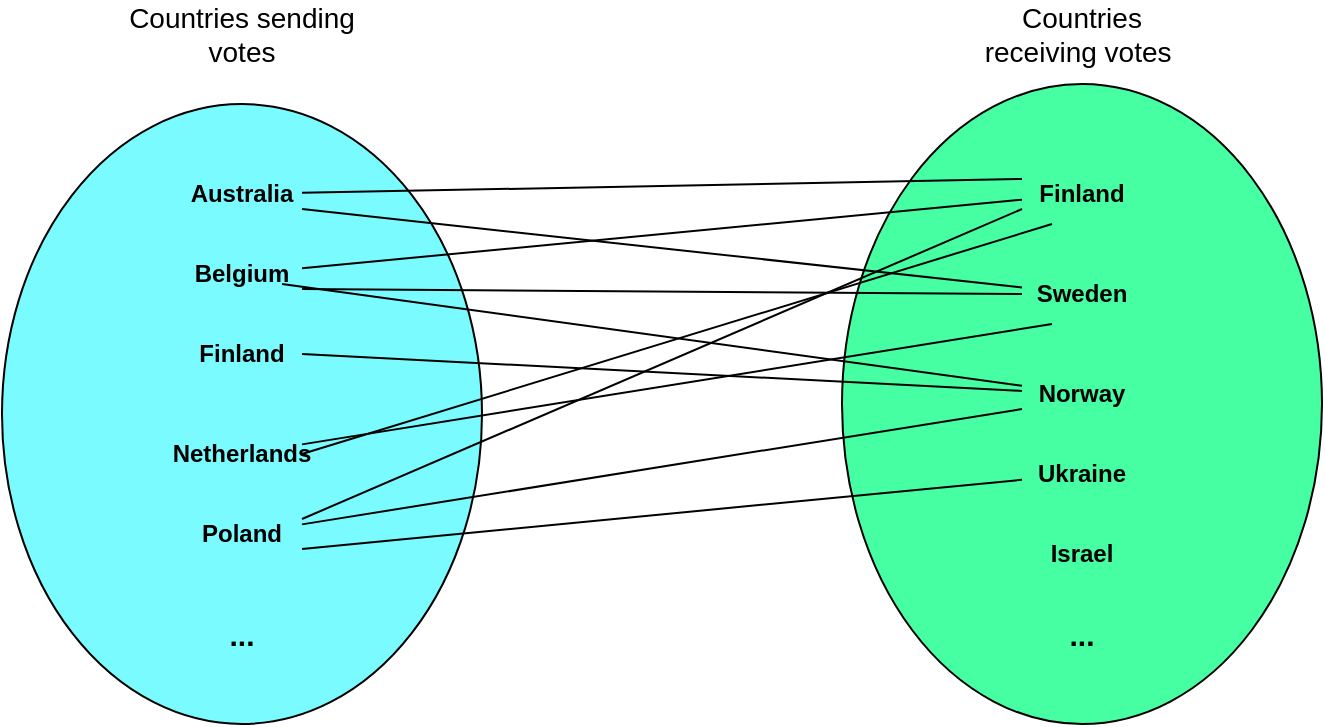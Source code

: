 <mxfile version="22.1.5" type="device">
  <diagram name="Page-1" id="zIek61t_PiKrXnp5FhXO">
    <mxGraphModel dx="1050" dy="574" grid="1" gridSize="10" guides="1" tooltips="1" connect="1" arrows="1" fold="1" page="1" pageScale="1" pageWidth="850" pageHeight="1100" math="0" shadow="0">
      <root>
        <mxCell id="0" />
        <mxCell id="1" parent="0" />
        <mxCell id="ZrUCfyfzE2wd2yAuxdrj-1" value="" style="ellipse;whiteSpace=wrap;html=1;direction=south;fillColor=#7AFBFF;" vertex="1" parent="1">
          <mxGeometry x="90" y="120" width="240" height="310" as="geometry" />
        </mxCell>
        <mxCell id="ZrUCfyfzE2wd2yAuxdrj-2" value="" style="ellipse;whiteSpace=wrap;html=1;direction=south;fillColor=#45FFA2;" vertex="1" parent="1">
          <mxGeometry x="510" y="110" width="240" height="320" as="geometry" />
        </mxCell>
        <mxCell id="ZrUCfyfzE2wd2yAuxdrj-3" value="&lt;font style=&quot;font-size: 14px;&quot;&gt;Countries sending votes&lt;/font&gt;" style="text;html=1;strokeColor=none;fillColor=none;align=center;verticalAlign=middle;whiteSpace=wrap;rounded=0;" vertex="1" parent="1">
          <mxGeometry x="150" y="70" width="120" height="30" as="geometry" />
        </mxCell>
        <mxCell id="ZrUCfyfzE2wd2yAuxdrj-4" value="&lt;font style=&quot;font-size: 14px;&quot;&gt;Countries receiving votes&amp;nbsp;&lt;/font&gt;" style="text;html=1;strokeColor=none;fillColor=none;align=center;verticalAlign=middle;whiteSpace=wrap;rounded=0;" vertex="1" parent="1">
          <mxGeometry x="580" y="70" width="100" height="30" as="geometry" />
        </mxCell>
        <mxCell id="ZrUCfyfzE2wd2yAuxdrj-5" value="&lt;b&gt;Finland&lt;/b&gt;" style="text;html=1;strokeColor=none;fillColor=none;align=center;verticalAlign=middle;whiteSpace=wrap;rounded=0;" vertex="1" parent="1">
          <mxGeometry x="600" y="150" width="60" height="30" as="geometry" />
        </mxCell>
        <mxCell id="ZrUCfyfzE2wd2yAuxdrj-6" value="&lt;b&gt;Sweden&lt;/b&gt;" style="text;html=1;strokeColor=none;fillColor=none;align=center;verticalAlign=middle;whiteSpace=wrap;rounded=0;" vertex="1" parent="1">
          <mxGeometry x="600" y="200" width="60" height="30" as="geometry" />
        </mxCell>
        <mxCell id="ZrUCfyfzE2wd2yAuxdrj-7" value="&lt;b&gt;Norway&lt;/b&gt;" style="text;html=1;strokeColor=none;fillColor=none;align=center;verticalAlign=middle;whiteSpace=wrap;rounded=0;" vertex="1" parent="1">
          <mxGeometry x="600" y="250" width="60" height="30" as="geometry" />
        </mxCell>
        <mxCell id="ZrUCfyfzE2wd2yAuxdrj-8" value="&lt;b&gt;Ukraine&lt;/b&gt;" style="text;html=1;strokeColor=none;fillColor=none;align=center;verticalAlign=middle;whiteSpace=wrap;rounded=0;" vertex="1" parent="1">
          <mxGeometry x="600" y="290" width="60" height="30" as="geometry" />
        </mxCell>
        <mxCell id="ZrUCfyfzE2wd2yAuxdrj-9" value="&lt;b&gt;Israel&lt;/b&gt;" style="text;html=1;strokeColor=none;fillColor=none;align=center;verticalAlign=middle;whiteSpace=wrap;rounded=0;" vertex="1" parent="1">
          <mxGeometry x="600" y="330" width="60" height="30" as="geometry" />
        </mxCell>
        <mxCell id="ZrUCfyfzE2wd2yAuxdrj-11" value="&lt;font style=&quot;font-size: 15px;&quot;&gt;&lt;b&gt;...&lt;/b&gt;&lt;/font&gt;" style="text;html=1;strokeColor=none;fillColor=none;align=center;verticalAlign=middle;whiteSpace=wrap;rounded=0;" vertex="1" parent="1">
          <mxGeometry x="600" y="370" width="60" height="30" as="geometry" />
        </mxCell>
        <mxCell id="ZrUCfyfzE2wd2yAuxdrj-14" value="&lt;b&gt;Australia&lt;/b&gt;" style="text;html=1;strokeColor=none;fillColor=none;align=center;verticalAlign=middle;whiteSpace=wrap;rounded=0;" vertex="1" parent="1">
          <mxGeometry x="180" y="150" width="60" height="30" as="geometry" />
        </mxCell>
        <mxCell id="ZrUCfyfzE2wd2yAuxdrj-15" value="&lt;b&gt;Belgium&lt;/b&gt;" style="text;html=1;strokeColor=none;fillColor=none;align=center;verticalAlign=middle;whiteSpace=wrap;rounded=0;" vertex="1" parent="1">
          <mxGeometry x="180" y="190" width="60" height="30" as="geometry" />
        </mxCell>
        <mxCell id="ZrUCfyfzE2wd2yAuxdrj-16" value="&lt;b&gt;Finland&lt;/b&gt;" style="text;html=1;strokeColor=none;fillColor=none;align=center;verticalAlign=middle;whiteSpace=wrap;rounded=0;" vertex="1" parent="1">
          <mxGeometry x="180" y="230" width="60" height="30" as="geometry" />
        </mxCell>
        <mxCell id="ZrUCfyfzE2wd2yAuxdrj-17" value="&lt;b&gt;Netherlands&lt;/b&gt;" style="text;html=1;strokeColor=none;fillColor=none;align=center;verticalAlign=middle;whiteSpace=wrap;rounded=0;" vertex="1" parent="1">
          <mxGeometry x="180" y="280" width="60" height="30" as="geometry" />
        </mxCell>
        <mxCell id="ZrUCfyfzE2wd2yAuxdrj-18" value="&lt;b&gt;Poland&lt;/b&gt;" style="text;html=1;strokeColor=none;fillColor=none;align=center;verticalAlign=middle;whiteSpace=wrap;rounded=0;" vertex="1" parent="1">
          <mxGeometry x="180" y="320" width="60" height="30" as="geometry" />
        </mxCell>
        <mxCell id="ZrUCfyfzE2wd2yAuxdrj-20" value="&lt;font style=&quot;font-size: 15px;&quot;&gt;&lt;b&gt;...&lt;/b&gt;&lt;/font&gt;" style="text;html=1;strokeColor=none;fillColor=none;align=center;verticalAlign=middle;whiteSpace=wrap;rounded=0;" vertex="1" parent="1">
          <mxGeometry x="180" y="370" width="60" height="30" as="geometry" />
        </mxCell>
        <mxCell id="ZrUCfyfzE2wd2yAuxdrj-21" value="" style="endArrow=none;html=1;rounded=0;entryX=0;entryY=0.25;entryDx=0;entryDy=0;" edge="1" parent="1" source="ZrUCfyfzE2wd2yAuxdrj-14" target="ZrUCfyfzE2wd2yAuxdrj-5">
          <mxGeometry width="50" height="50" relative="1" as="geometry">
            <mxPoint x="250" y="160" as="sourcePoint" />
            <mxPoint x="300" y="110" as="targetPoint" />
          </mxGeometry>
        </mxCell>
        <mxCell id="ZrUCfyfzE2wd2yAuxdrj-22" value="" style="endArrow=none;html=1;rounded=0;exitX=1;exitY=0.75;exitDx=0;exitDy=0;" edge="1" parent="1" source="ZrUCfyfzE2wd2yAuxdrj-14" target="ZrUCfyfzE2wd2yAuxdrj-6">
          <mxGeometry width="50" height="50" relative="1" as="geometry">
            <mxPoint x="350" y="350" as="sourcePoint" />
            <mxPoint x="400" y="300" as="targetPoint" />
          </mxGeometry>
        </mxCell>
        <mxCell id="ZrUCfyfzE2wd2yAuxdrj-23" value="" style="endArrow=none;html=1;rounded=0;" edge="1" parent="1" source="ZrUCfyfzE2wd2yAuxdrj-15" target="ZrUCfyfzE2wd2yAuxdrj-5">
          <mxGeometry width="50" height="50" relative="1" as="geometry">
            <mxPoint x="350" y="350" as="sourcePoint" />
            <mxPoint x="400" y="300" as="targetPoint" />
          </mxGeometry>
        </mxCell>
        <mxCell id="ZrUCfyfzE2wd2yAuxdrj-24" value="" style="endArrow=none;html=1;rounded=0;exitX=1;exitY=0.75;exitDx=0;exitDy=0;entryX=0;entryY=0.5;entryDx=0;entryDy=0;" edge="1" parent="1" source="ZrUCfyfzE2wd2yAuxdrj-15" target="ZrUCfyfzE2wd2yAuxdrj-6">
          <mxGeometry width="50" height="50" relative="1" as="geometry">
            <mxPoint x="350" y="350" as="sourcePoint" />
            <mxPoint x="400" y="300" as="targetPoint" />
          </mxGeometry>
        </mxCell>
        <mxCell id="ZrUCfyfzE2wd2yAuxdrj-28" value="" style="endArrow=none;html=1;rounded=0;exitX=1;exitY=0.5;exitDx=0;exitDy=0;" edge="1" parent="1" source="ZrUCfyfzE2wd2yAuxdrj-16" target="ZrUCfyfzE2wd2yAuxdrj-7">
          <mxGeometry width="50" height="50" relative="1" as="geometry">
            <mxPoint x="350" y="350" as="sourcePoint" />
            <mxPoint x="400" y="300" as="targetPoint" />
          </mxGeometry>
        </mxCell>
        <mxCell id="ZrUCfyfzE2wd2yAuxdrj-29" value="" style="endArrow=none;html=1;rounded=0;exitX=1;exitY=0.5;exitDx=0;exitDy=0;entryX=0.25;entryY=1;entryDx=0;entryDy=0;" edge="1" parent="1" source="ZrUCfyfzE2wd2yAuxdrj-17" target="ZrUCfyfzE2wd2yAuxdrj-5">
          <mxGeometry width="50" height="50" relative="1" as="geometry">
            <mxPoint x="350" y="350" as="sourcePoint" />
            <mxPoint x="400" y="300" as="targetPoint" />
          </mxGeometry>
        </mxCell>
        <mxCell id="ZrUCfyfzE2wd2yAuxdrj-30" value="" style="endArrow=none;html=1;rounded=0;entryX=0.25;entryY=1;entryDx=0;entryDy=0;" edge="1" parent="1" source="ZrUCfyfzE2wd2yAuxdrj-17" target="ZrUCfyfzE2wd2yAuxdrj-6">
          <mxGeometry width="50" height="50" relative="1" as="geometry">
            <mxPoint x="350" y="350" as="sourcePoint" />
            <mxPoint x="400" y="300" as="targetPoint" />
          </mxGeometry>
        </mxCell>
        <mxCell id="ZrUCfyfzE2wd2yAuxdrj-31" value="" style="endArrow=none;html=1;rounded=0;exitX=1;exitY=0.25;exitDx=0;exitDy=0;entryX=0;entryY=0.75;entryDx=0;entryDy=0;" edge="1" parent="1" source="ZrUCfyfzE2wd2yAuxdrj-18" target="ZrUCfyfzE2wd2yAuxdrj-5">
          <mxGeometry width="50" height="50" relative="1" as="geometry">
            <mxPoint x="350" y="300" as="sourcePoint" />
            <mxPoint x="400" y="250" as="targetPoint" />
          </mxGeometry>
        </mxCell>
        <mxCell id="ZrUCfyfzE2wd2yAuxdrj-32" value="" style="endArrow=none;html=1;rounded=0;entryX=0;entryY=0.75;entryDx=0;entryDy=0;" edge="1" parent="1" source="ZrUCfyfzE2wd2yAuxdrj-18" target="ZrUCfyfzE2wd2yAuxdrj-7">
          <mxGeometry width="50" height="50" relative="1" as="geometry">
            <mxPoint x="440" y="260" as="sourcePoint" />
            <mxPoint x="490" y="210" as="targetPoint" />
          </mxGeometry>
        </mxCell>
        <mxCell id="ZrUCfyfzE2wd2yAuxdrj-33" value="" style="endArrow=none;html=1;rounded=0;exitX=1;exitY=0.75;exitDx=0;exitDy=0;" edge="1" parent="1" source="ZrUCfyfzE2wd2yAuxdrj-18" target="ZrUCfyfzE2wd2yAuxdrj-8">
          <mxGeometry width="50" height="50" relative="1" as="geometry">
            <mxPoint x="130" y="370" as="sourcePoint" />
            <mxPoint x="180" y="320" as="targetPoint" />
          </mxGeometry>
        </mxCell>
        <mxCell id="ZrUCfyfzE2wd2yAuxdrj-34" value="" style="endArrow=none;html=1;rounded=0;" edge="1" parent="1" target="ZrUCfyfzE2wd2yAuxdrj-7">
          <mxGeometry width="50" height="50" relative="1" as="geometry">
            <mxPoint x="230" y="210" as="sourcePoint" />
            <mxPoint x="280" y="160" as="targetPoint" />
          </mxGeometry>
        </mxCell>
      </root>
    </mxGraphModel>
  </diagram>
</mxfile>
